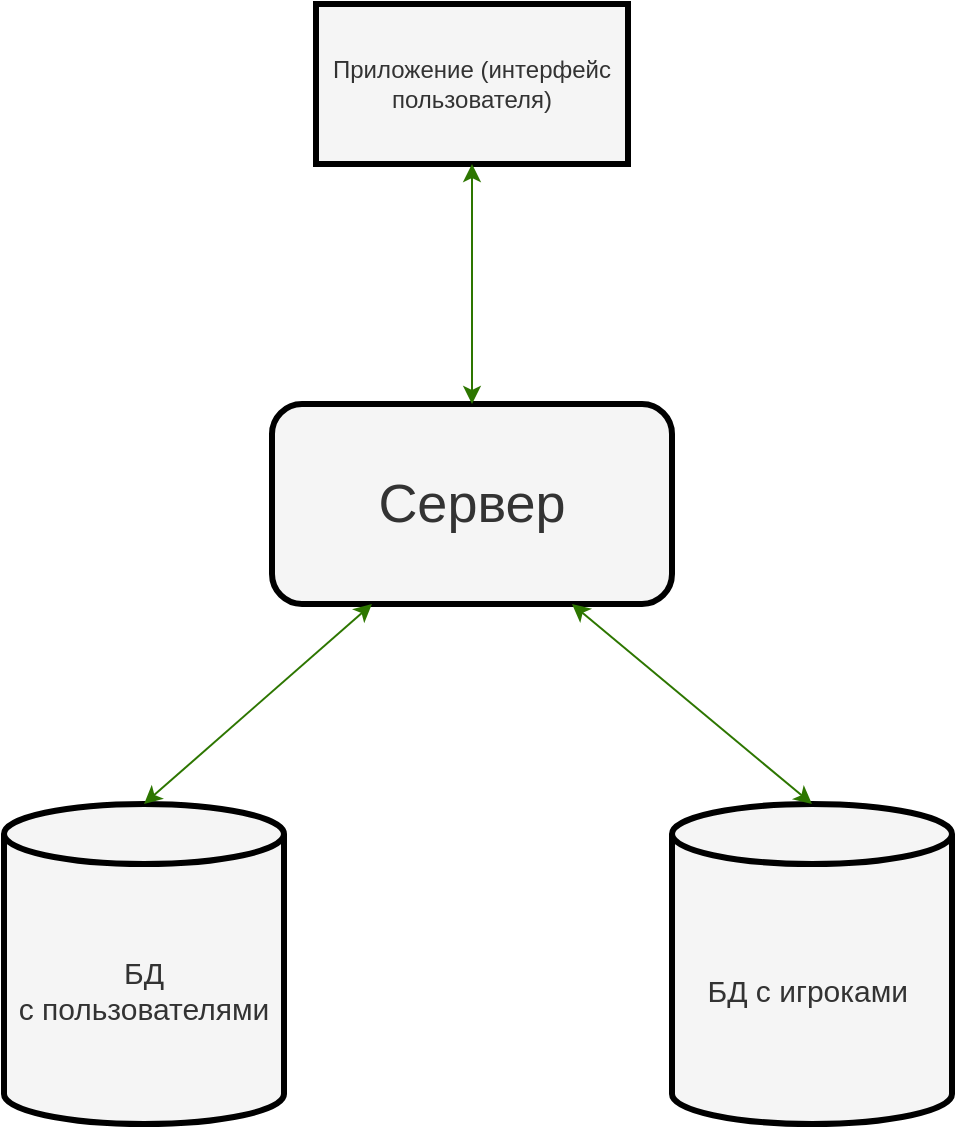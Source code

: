 <mxfile version="21.3.5" type="device">
  <diagram id="DaOs1G9pm7eTdtpT8g4z" name="Страница 1">
    <mxGraphModel dx="1014" dy="708" grid="0" gridSize="10" guides="1" tooltips="1" connect="1" arrows="1" fold="1" page="1" pageScale="1" pageWidth="827" pageHeight="1169" background="#ffffff" math="0" shadow="0">
      <root>
        <mxCell id="0" />
        <mxCell id="1" parent="0" />
        <mxCell id="ze9jXpFP5FqMxLrPEr3l-1" value="Приложение (интерфейс пользователя)" style="rounded=0;whiteSpace=wrap;html=1;fillColor=#f5f5f5;fontColor=#333333;strokeColor=#000000;strokeWidth=3;" vertex="1" parent="1">
          <mxGeometry x="336" y="60" width="156" height="80" as="geometry" />
        </mxCell>
        <mxCell id="ze9jXpFP5FqMxLrPEr3l-2" value="&lt;font style=&quot;font-size: 27px;&quot;&gt;Сервер&lt;/font&gt;" style="rounded=1;whiteSpace=wrap;html=1;fillColor=#f5f5f5;fontColor=#333333;strokeColor=#000000;strokeWidth=3;" vertex="1" parent="1">
          <mxGeometry x="314" y="260" width="200" height="100" as="geometry" />
        </mxCell>
        <mxCell id="ze9jXpFP5FqMxLrPEr3l-5" value="&lt;font style=&quot;font-size: 15px;&quot;&gt;БД &lt;br&gt;с пользователями&lt;/font&gt;" style="shape=cylinder3;whiteSpace=wrap;html=1;boundedLbl=1;backgroundOutline=1;size=15;fillColor=#f5f5f5;fontColor=#333333;strokeColor=#000000;strokeWidth=3;" vertex="1" parent="1">
          <mxGeometry x="180" y="460" width="140" height="160" as="geometry" />
        </mxCell>
        <mxCell id="ze9jXpFP5FqMxLrPEr3l-7" value="&lt;span style=&quot;font-size: 15px;&quot;&gt;БД с игроками&amp;nbsp;&lt;/span&gt;" style="shape=cylinder3;whiteSpace=wrap;html=1;boundedLbl=1;backgroundOutline=1;size=15;fillColor=#f5f5f5;fontColor=#333333;strokeColor=#000000;strokeWidth=3;" vertex="1" parent="1">
          <mxGeometry x="514" y="460" width="140" height="160" as="geometry" />
        </mxCell>
        <mxCell id="ze9jXpFP5FqMxLrPEr3l-11" value="" style="endArrow=classic;startArrow=classic;html=1;rounded=0;entryX=0.5;entryY=0;entryDx=0;entryDy=0;exitX=0.5;exitY=1;exitDx=0;exitDy=0;fillColor=#60a917;strokeColor=#2D7600;" edge="1" parent="1" source="ze9jXpFP5FqMxLrPEr3l-1" target="ze9jXpFP5FqMxLrPEr3l-2">
          <mxGeometry width="50" height="50" relative="1" as="geometry">
            <mxPoint x="387" y="378" as="sourcePoint" />
            <mxPoint x="437" y="328" as="targetPoint" />
          </mxGeometry>
        </mxCell>
        <mxCell id="ze9jXpFP5FqMxLrPEr3l-12" value="" style="endArrow=classic;startArrow=classic;html=1;rounded=0;exitX=0.5;exitY=0;exitDx=0;exitDy=0;exitPerimeter=0;entryX=0.25;entryY=1;entryDx=0;entryDy=0;fillColor=#60a917;strokeColor=#2D7600;" edge="1" parent="1" source="ze9jXpFP5FqMxLrPEr3l-5" target="ze9jXpFP5FqMxLrPEr3l-2">
          <mxGeometry width="50" height="50" relative="1" as="geometry">
            <mxPoint x="387" y="378" as="sourcePoint" />
            <mxPoint x="437" y="328" as="targetPoint" />
          </mxGeometry>
        </mxCell>
        <mxCell id="ze9jXpFP5FqMxLrPEr3l-13" value="" style="endArrow=classic;startArrow=classic;html=1;rounded=0;exitX=0.5;exitY=0;exitDx=0;exitDy=0;exitPerimeter=0;entryX=0.75;entryY=1;entryDx=0;entryDy=0;fillColor=#60a917;strokeColor=#2D7600;" edge="1" parent="1" source="ze9jXpFP5FqMxLrPEr3l-7" target="ze9jXpFP5FqMxLrPEr3l-2">
          <mxGeometry width="50" height="50" relative="1" as="geometry">
            <mxPoint x="387" y="378" as="sourcePoint" />
            <mxPoint x="437" y="328" as="targetPoint" />
          </mxGeometry>
        </mxCell>
      </root>
    </mxGraphModel>
  </diagram>
</mxfile>
